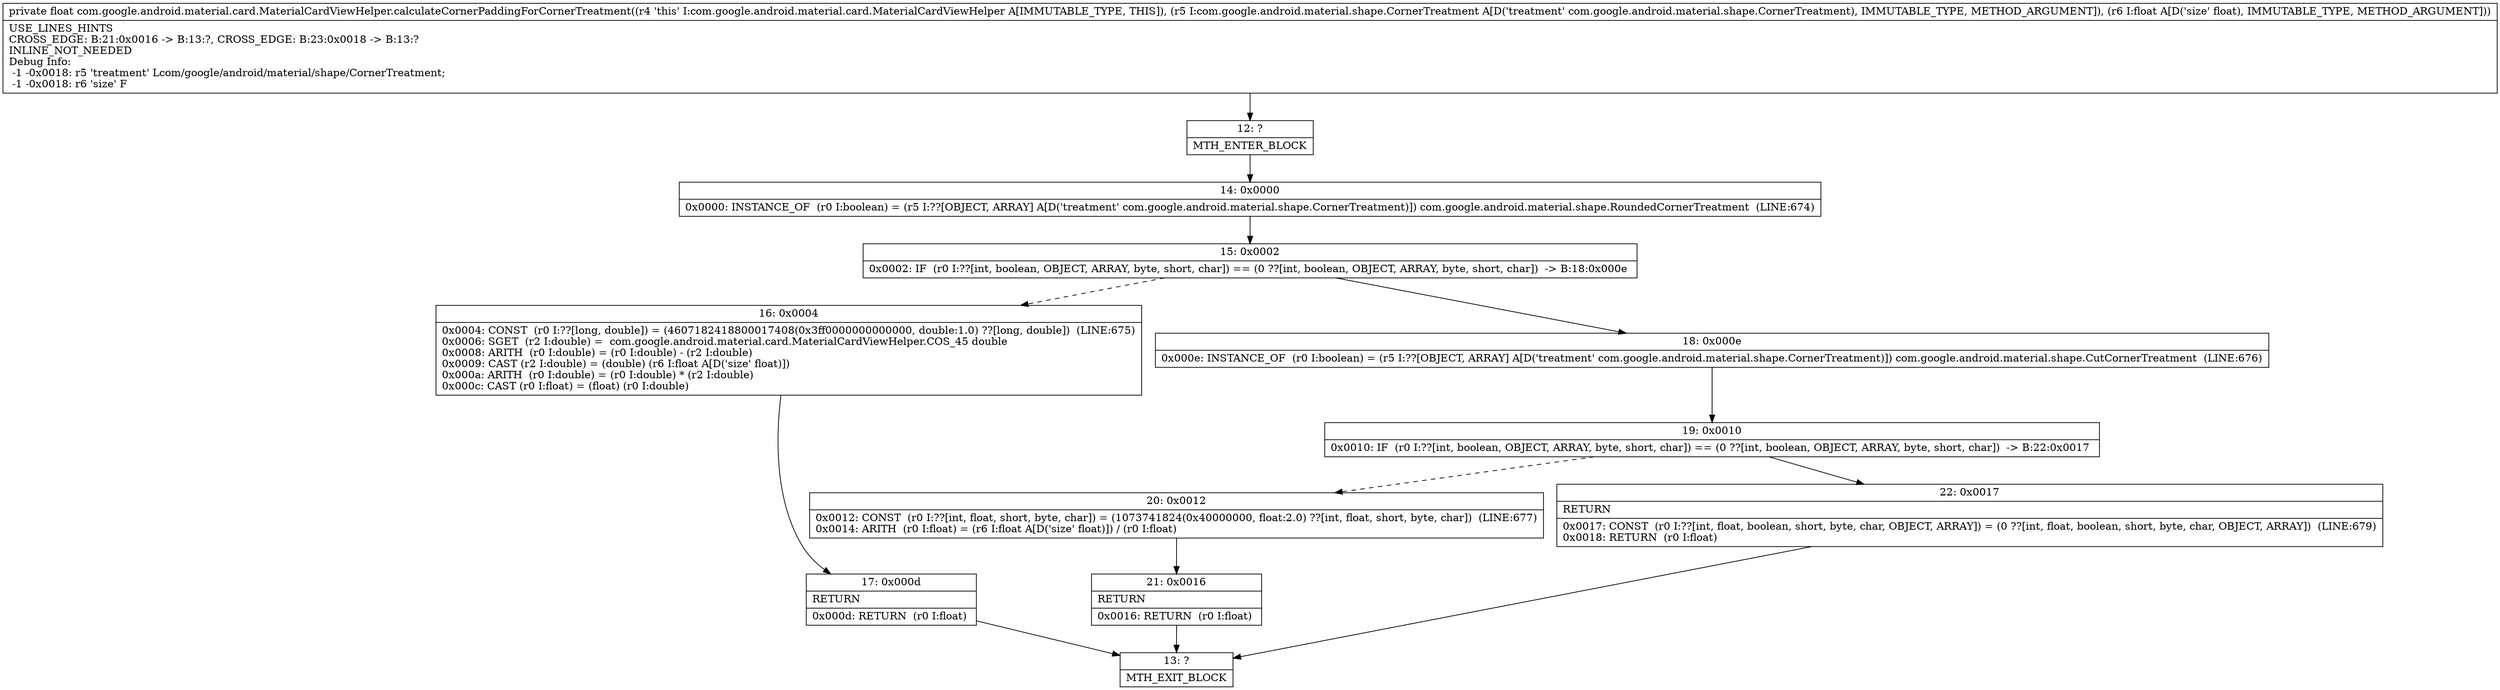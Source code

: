 digraph "CFG forcom.google.android.material.card.MaterialCardViewHelper.calculateCornerPaddingForCornerTreatment(Lcom\/google\/android\/material\/shape\/CornerTreatment;F)F" {
Node_12 [shape=record,label="{12\:\ ?|MTH_ENTER_BLOCK\l}"];
Node_14 [shape=record,label="{14\:\ 0x0000|0x0000: INSTANCE_OF  (r0 I:boolean) = (r5 I:??[OBJECT, ARRAY] A[D('treatment' com.google.android.material.shape.CornerTreatment)]) com.google.android.material.shape.RoundedCornerTreatment  (LINE:674)\l}"];
Node_15 [shape=record,label="{15\:\ 0x0002|0x0002: IF  (r0 I:??[int, boolean, OBJECT, ARRAY, byte, short, char]) == (0 ??[int, boolean, OBJECT, ARRAY, byte, short, char])  \-\> B:18:0x000e \l}"];
Node_16 [shape=record,label="{16\:\ 0x0004|0x0004: CONST  (r0 I:??[long, double]) = (4607182418800017408(0x3ff0000000000000, double:1.0) ??[long, double])  (LINE:675)\l0x0006: SGET  (r2 I:double) =  com.google.android.material.card.MaterialCardViewHelper.COS_45 double \l0x0008: ARITH  (r0 I:double) = (r0 I:double) \- (r2 I:double) \l0x0009: CAST (r2 I:double) = (double) (r6 I:float A[D('size' float)]) \l0x000a: ARITH  (r0 I:double) = (r0 I:double) * (r2 I:double) \l0x000c: CAST (r0 I:float) = (float) (r0 I:double) \l}"];
Node_17 [shape=record,label="{17\:\ 0x000d|RETURN\l|0x000d: RETURN  (r0 I:float) \l}"];
Node_13 [shape=record,label="{13\:\ ?|MTH_EXIT_BLOCK\l}"];
Node_18 [shape=record,label="{18\:\ 0x000e|0x000e: INSTANCE_OF  (r0 I:boolean) = (r5 I:??[OBJECT, ARRAY] A[D('treatment' com.google.android.material.shape.CornerTreatment)]) com.google.android.material.shape.CutCornerTreatment  (LINE:676)\l}"];
Node_19 [shape=record,label="{19\:\ 0x0010|0x0010: IF  (r0 I:??[int, boolean, OBJECT, ARRAY, byte, short, char]) == (0 ??[int, boolean, OBJECT, ARRAY, byte, short, char])  \-\> B:22:0x0017 \l}"];
Node_20 [shape=record,label="{20\:\ 0x0012|0x0012: CONST  (r0 I:??[int, float, short, byte, char]) = (1073741824(0x40000000, float:2.0) ??[int, float, short, byte, char])  (LINE:677)\l0x0014: ARITH  (r0 I:float) = (r6 I:float A[D('size' float)]) \/ (r0 I:float) \l}"];
Node_21 [shape=record,label="{21\:\ 0x0016|RETURN\l|0x0016: RETURN  (r0 I:float) \l}"];
Node_22 [shape=record,label="{22\:\ 0x0017|RETURN\l|0x0017: CONST  (r0 I:??[int, float, boolean, short, byte, char, OBJECT, ARRAY]) = (0 ??[int, float, boolean, short, byte, char, OBJECT, ARRAY])  (LINE:679)\l0x0018: RETURN  (r0 I:float) \l}"];
MethodNode[shape=record,label="{private float com.google.android.material.card.MaterialCardViewHelper.calculateCornerPaddingForCornerTreatment((r4 'this' I:com.google.android.material.card.MaterialCardViewHelper A[IMMUTABLE_TYPE, THIS]), (r5 I:com.google.android.material.shape.CornerTreatment A[D('treatment' com.google.android.material.shape.CornerTreatment), IMMUTABLE_TYPE, METHOD_ARGUMENT]), (r6 I:float A[D('size' float), IMMUTABLE_TYPE, METHOD_ARGUMENT]))  | USE_LINES_HINTS\lCROSS_EDGE: B:21:0x0016 \-\> B:13:?, CROSS_EDGE: B:23:0x0018 \-\> B:13:?\lINLINE_NOT_NEEDED\lDebug Info:\l  \-1 \-0x0018: r5 'treatment' Lcom\/google\/android\/material\/shape\/CornerTreatment;\l  \-1 \-0x0018: r6 'size' F\l}"];
MethodNode -> Node_12;Node_12 -> Node_14;
Node_14 -> Node_15;
Node_15 -> Node_16[style=dashed];
Node_15 -> Node_18;
Node_16 -> Node_17;
Node_17 -> Node_13;
Node_18 -> Node_19;
Node_19 -> Node_20[style=dashed];
Node_19 -> Node_22;
Node_20 -> Node_21;
Node_21 -> Node_13;
Node_22 -> Node_13;
}

